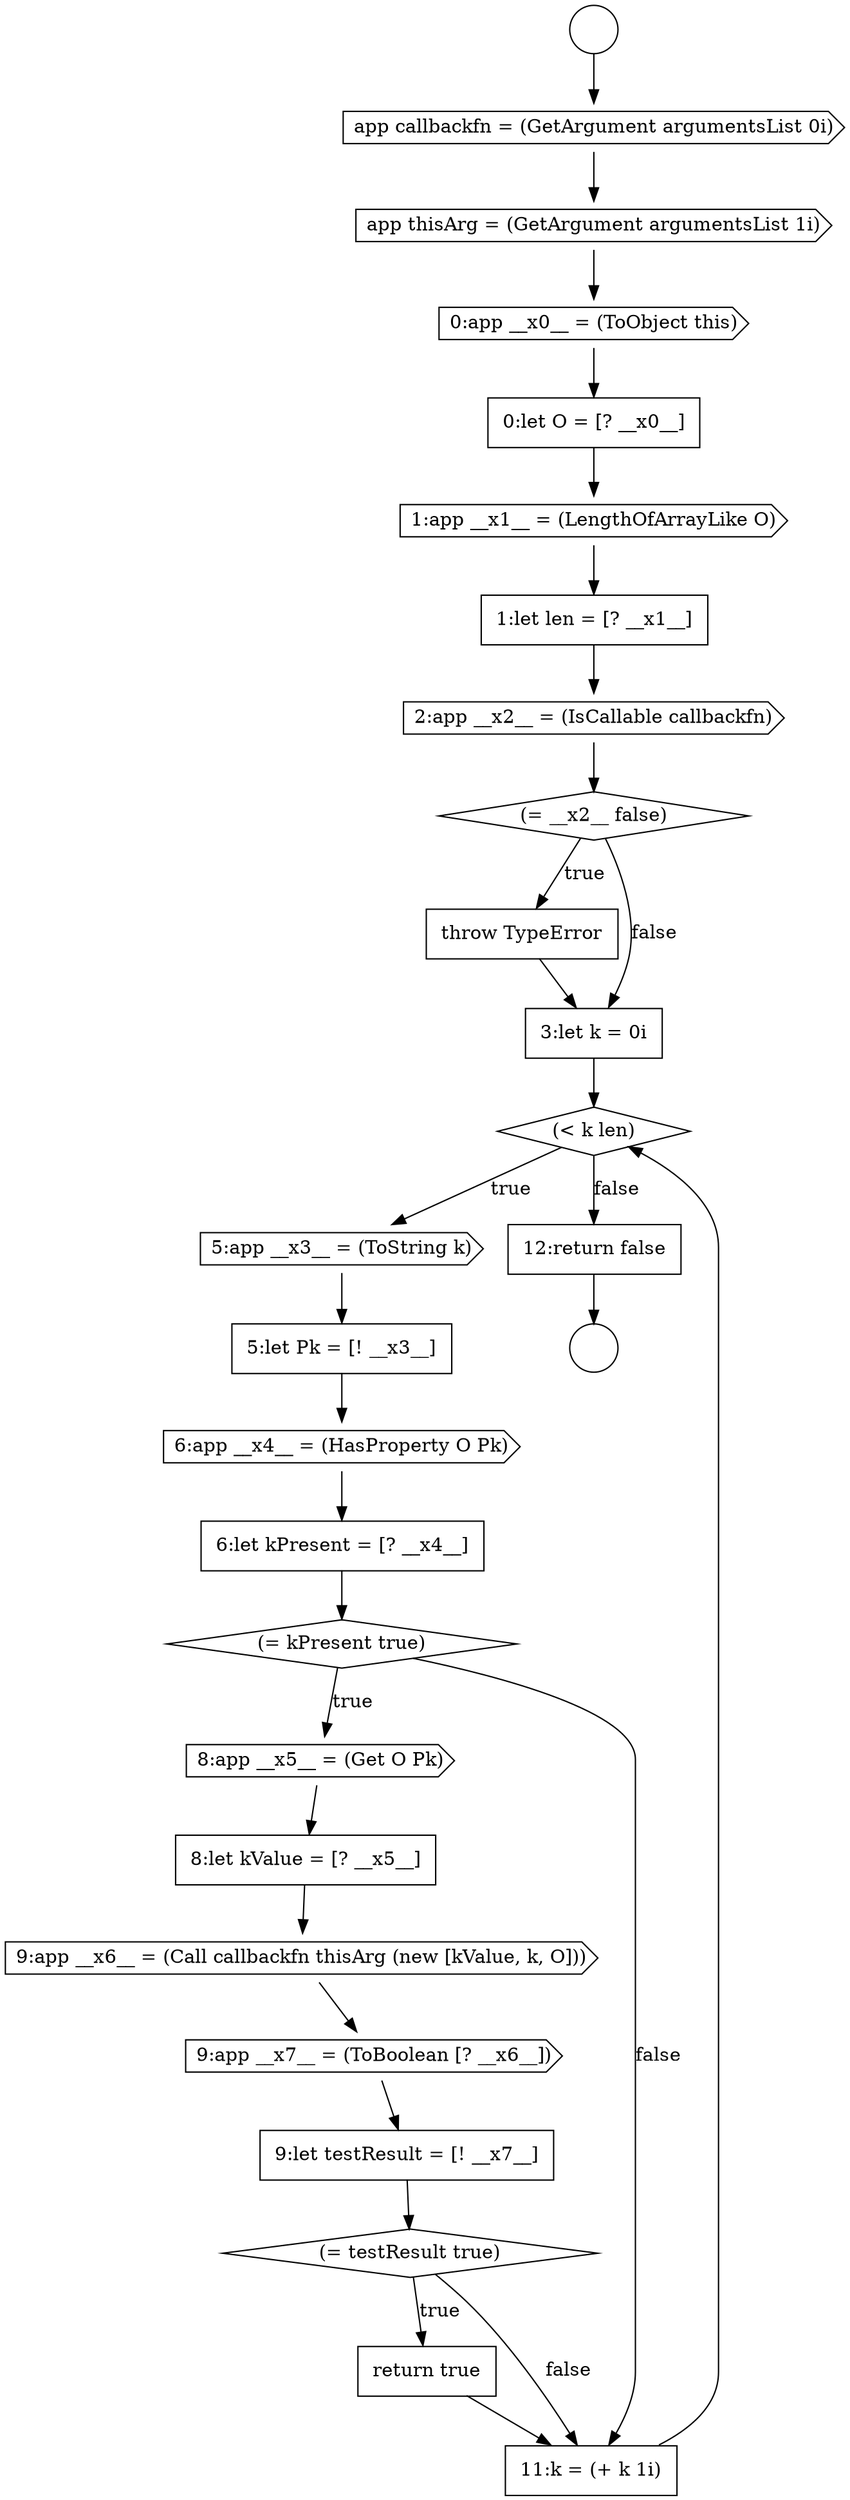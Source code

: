 digraph {
  node0 [shape=circle label=" " color="black" fillcolor="white" style=filled]
  node5 [shape=none, margin=0, label=<<font color="black">
    <table border="0" cellborder="1" cellspacing="0" cellpadding="10">
      <tr><td align="left">0:let O = [? __x0__]</td></tr>
    </table>
  </font>> color="black" fillcolor="white" style=filled]
  node10 [shape=none, margin=0, label=<<font color="black">
    <table border="0" cellborder="1" cellspacing="0" cellpadding="10">
      <tr><td align="left">throw TypeError</td></tr>
    </table>
  </font>> color="black" fillcolor="white" style=filled]
  node14 [shape=none, margin=0, label=<<font color="black">
    <table border="0" cellborder="1" cellspacing="0" cellpadding="10">
      <tr><td align="left">5:let Pk = [! __x3__]</td></tr>
    </table>
  </font>> color="black" fillcolor="white" style=filled]
  node20 [shape=cds, label=<<font color="black">9:app __x6__ = (Call callbackfn thisArg (new [kValue, k, O]))</font>> color="black" fillcolor="white" style=filled]
  node1 [shape=circle label=" " color="black" fillcolor="white" style=filled]
  node6 [shape=cds, label=<<font color="black">1:app __x1__ = (LengthOfArrayLike O)</font>> color="black" fillcolor="white" style=filled]
  node21 [shape=cds, label=<<font color="black">9:app __x7__ = (ToBoolean [? __x6__])</font>> color="black" fillcolor="white" style=filled]
  node9 [shape=diamond, label=<<font color="black">(= __x2__ false)</font>> color="black" fillcolor="white" style=filled]
  node13 [shape=cds, label=<<font color="black">5:app __x3__ = (ToString k)</font>> color="black" fillcolor="white" style=filled]
  node2 [shape=cds, label=<<font color="black">app callbackfn = (GetArgument argumentsList 0i)</font>> color="black" fillcolor="white" style=filled]
  node17 [shape=diamond, label=<<font color="black">(= kPresent true)</font>> color="black" fillcolor="white" style=filled]
  node22 [shape=none, margin=0, label=<<font color="black">
    <table border="0" cellborder="1" cellspacing="0" cellpadding="10">
      <tr><td align="left">9:let testResult = [! __x7__]</td></tr>
    </table>
  </font>> color="black" fillcolor="white" style=filled]
  node12 [shape=diamond, label=<<font color="black">(&lt; k len)</font>> color="black" fillcolor="white" style=filled]
  node7 [shape=none, margin=0, label=<<font color="black">
    <table border="0" cellborder="1" cellspacing="0" cellpadding="10">
      <tr><td align="left">1:let len = [? __x1__]</td></tr>
    </table>
  </font>> color="black" fillcolor="white" style=filled]
  node3 [shape=cds, label=<<font color="black">app thisArg = (GetArgument argumentsList 1i)</font>> color="black" fillcolor="white" style=filled]
  node18 [shape=cds, label=<<font color="black">8:app __x5__ = (Get O Pk)</font>> color="black" fillcolor="white" style=filled]
  node16 [shape=none, margin=0, label=<<font color="black">
    <table border="0" cellborder="1" cellspacing="0" cellpadding="10">
      <tr><td align="left">6:let kPresent = [? __x4__]</td></tr>
    </table>
  </font>> color="black" fillcolor="white" style=filled]
  node11 [shape=none, margin=0, label=<<font color="black">
    <table border="0" cellborder="1" cellspacing="0" cellpadding="10">
      <tr><td align="left">3:let k = 0i</td></tr>
    </table>
  </font>> color="black" fillcolor="white" style=filled]
  node8 [shape=cds, label=<<font color="black">2:app __x2__ = (IsCallable callbackfn)</font>> color="black" fillcolor="white" style=filled]
  node19 [shape=none, margin=0, label=<<font color="black">
    <table border="0" cellborder="1" cellspacing="0" cellpadding="10">
      <tr><td align="left">8:let kValue = [? __x5__]</td></tr>
    </table>
  </font>> color="black" fillcolor="white" style=filled]
  node4 [shape=cds, label=<<font color="black">0:app __x0__ = (ToObject this)</font>> color="black" fillcolor="white" style=filled]
  node15 [shape=cds, label=<<font color="black">6:app __x4__ = (HasProperty O Pk)</font>> color="black" fillcolor="white" style=filled]
  node24 [shape=none, margin=0, label=<<font color="black">
    <table border="0" cellborder="1" cellspacing="0" cellpadding="10">
      <tr><td align="left">return true</td></tr>
    </table>
  </font>> color="black" fillcolor="white" style=filled]
  node25 [shape=none, margin=0, label=<<font color="black">
    <table border="0" cellborder="1" cellspacing="0" cellpadding="10">
      <tr><td align="left">11:k = (+ k 1i)</td></tr>
    </table>
  </font>> color="black" fillcolor="white" style=filled]
  node26 [shape=none, margin=0, label=<<font color="black">
    <table border="0" cellborder="1" cellspacing="0" cellpadding="10">
      <tr><td align="left">12:return false</td></tr>
    </table>
  </font>> color="black" fillcolor="white" style=filled]
  node23 [shape=diamond, label=<<font color="black">(= testResult true)</font>> color="black" fillcolor="white" style=filled]
  node26 -> node1 [ color="black"]
  node0 -> node2 [ color="black"]
  node14 -> node15 [ color="black"]
  node10 -> node11 [ color="black"]
  node4 -> node5 [ color="black"]
  node17 -> node18 [label=<<font color="black">true</font>> color="black"]
  node17 -> node25 [label=<<font color="black">false</font>> color="black"]
  node23 -> node24 [label=<<font color="black">true</font>> color="black"]
  node23 -> node25 [label=<<font color="black">false</font>> color="black"]
  node5 -> node6 [ color="black"]
  node3 -> node4 [ color="black"]
  node12 -> node13 [label=<<font color="black">true</font>> color="black"]
  node12 -> node26 [label=<<font color="black">false</font>> color="black"]
  node7 -> node8 [ color="black"]
  node18 -> node19 [ color="black"]
  node2 -> node3 [ color="black"]
  node15 -> node16 [ color="black"]
  node11 -> node12 [ color="black"]
  node9 -> node10 [label=<<font color="black">true</font>> color="black"]
  node9 -> node11 [label=<<font color="black">false</font>> color="black"]
  node19 -> node20 [ color="black"]
  node13 -> node14 [ color="black"]
  node22 -> node23 [ color="black"]
  node6 -> node7 [ color="black"]
  node8 -> node9 [ color="black"]
  node21 -> node22 [ color="black"]
  node20 -> node21 [ color="black"]
  node24 -> node25 [ color="black"]
  node16 -> node17 [ color="black"]
  node25 -> node12 [ color="black"]
}

